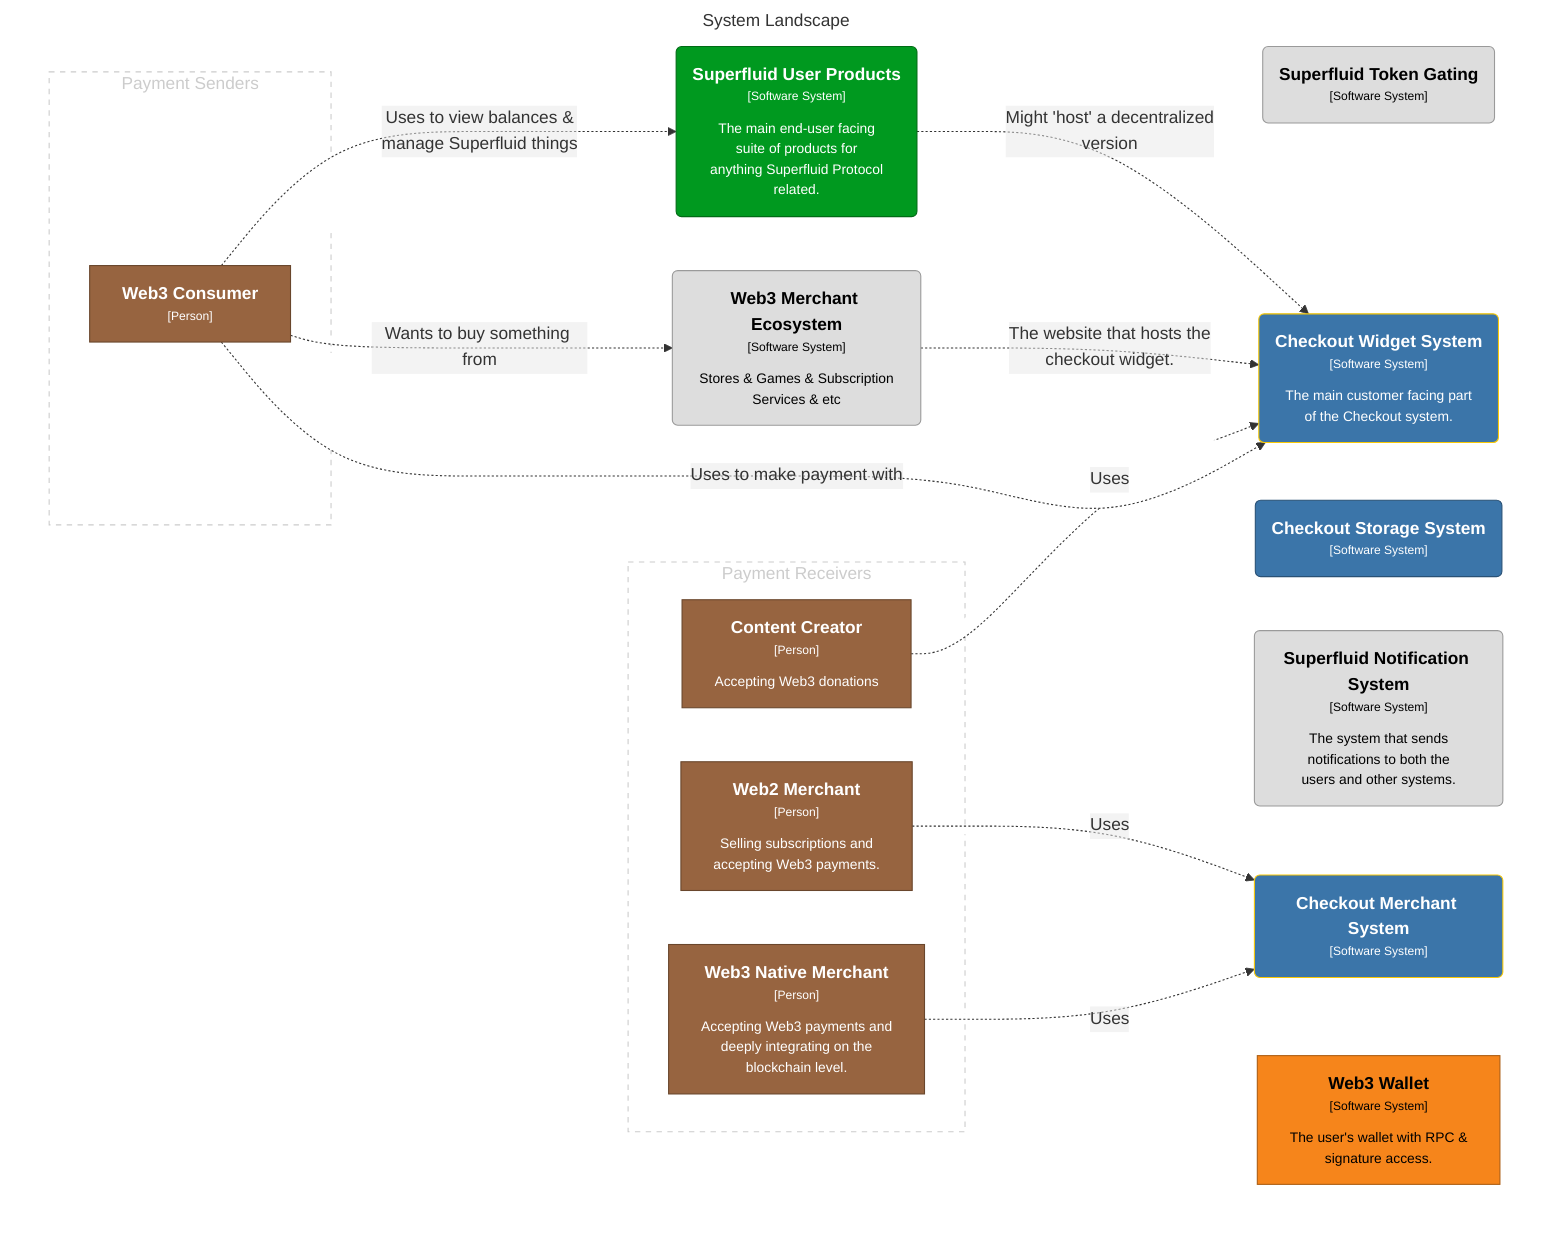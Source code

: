 graph TB
  linkStyle default fill:#ffffff

  subgraph diagram [System Landscape]
    style diagram fill:#ffffff,stroke:#ffffff

    subgraph group1 [Payment Receivers]
      style group1 fill:#ffffff,stroke:#cccccc,color:#cccccc,stroke-dasharray:5

      58["<div style='font-weight: bold'>Content Creator</div><div style='font-size: 70%; margin-top: 0px'>[Person]</div><div style='font-size: 80%; margin-top:10px'>Accepting Web3 donations</div>"]
      style 58 fill:#976440,stroke:#69462c,color:#ffffff
      61["<div style='font-weight: bold'>Web2 Merchant</div><div style='font-size: 70%; margin-top: 0px'>[Person]</div><div style='font-size: 80%; margin-top:10px'>Selling subscriptions and<br />accepting Web3 payments.</div>"]
      style 61 fill:#976440,stroke:#69462c,color:#ffffff
      63["<div style='font-weight: bold'>Web3 Native Merchant</div><div style='font-size: 70%; margin-top: 0px'>[Person]</div><div style='font-size: 80%; margin-top:10px'>Accepting Web3 payments and<br />deeply integrating on the<br />blockchain level.</div>"]
      style 63 fill:#976440,stroke:#69462c,color:#ffffff
    end

    subgraph group2 [Payment Senders]
      style group2 fill:#ffffff,stroke:#cccccc,color:#cccccc,stroke-dasharray:5

      65["<div style='font-weight: bold'>Web3 Consumer</div><div style='font-size: 70%; margin-top: 0px'>[Person]</div>"]
      style 65 fill:#976440,stroke:#69462c,color:#ffffff
    end

    1("<div style='font-weight: bold'>Superfluid Token Gating</div><div style='font-size: 70%; margin-top: 0px'>[Software System]</div>")
    style 1 fill:#dddddd,stroke:#9a9a9a,color:#000000
    3("<div style='font-weight: bold'>Checkout Widget System</div><div style='font-size: 70%; margin-top: 0px'>[Software System]</div><div style='font-size: 80%; margin-top:10px'>The main customer facing part<br />of the Checkout system.</div>")
    style 3 fill:#3b75a9,stroke:#f8c806,color:#ffffff
    32("<div style='font-weight: bold'>Checkout Storage System</div><div style='font-size: 70%; margin-top: 0px'>[Software System]</div>")
    style 32 fill:#3b75a9,stroke:#295176,color:#ffffff
    35("<div style='font-weight: bold'>Superfluid Notification System</div><div style='font-size: 70%; margin-top: 0px'>[Software System]</div><div style='font-size: 80%; margin-top:10px'>The system that sends<br />notifications to both the<br />users and other systems.</div>")
    style 35 fill:#dddddd,stroke:#9a9a9a,color:#000000
    37("<div style='font-weight: bold'>Checkout Merchant System</div><div style='font-size: 70%; margin-top: 0px'>[Software System]</div>")
    style 37 fill:#3b75a9,stroke:#f8c806,color:#ffffff
    40("<div style='font-weight: bold'>Superfluid User Products</div><div style='font-size: 70%; margin-top: 0px'>[Software System]</div><div style='font-size: 80%; margin-top:10px'>The main end-user facing<br />suite of products for<br />anything Superfluid Protocol<br />related.</div>")
    style 40 fill:#00991f,stroke:#006b15,color:#ffffff
    54["<div style='font-weight: bold'>Web3 Wallet</div><div style='font-size: 70%; margin-top: 0px'>[Software System]</div><div style='font-size: 80%; margin-top:10px'>The user's wallet with RPC &<br />signature access.</div>"]
    style 54 fill:#f6851b,stroke:#ac5d12,color:#000000
    55("<div style='font-weight: bold'>Web3 Merchant Ecosystem</div><div style='font-size: 70%; margin-top: 0px'>[Software System]</div><div style='font-size: 80%; margin-top:10px'>Stores & Games & Subscription<br />Services & etc</div>")
    style 55 fill:#dddddd,stroke:#9a9a9a,color:#000000

    40-. "<div>Might 'host' a decentralized<br />version</div><div style='font-size: 70%'></div>" .->3
    55-. "<div>The website that hosts the<br />checkout widget.</div><div style='font-size: 70%'></div>" .->3
    58-. "<div>Uses</div><div style='font-size: 70%'></div>" .->3
    61-. "<div>Uses</div><div style='font-size: 70%'></div>" .->37
    63-. "<div>Uses</div><div style='font-size: 70%'></div>" .->37
    65-. "<div>Uses to view balances &<br />manage Superfluid things</div><div style='font-size: 70%'></div>" .->40
    65-. "<div>Wants to buy something from</div><div style='font-size: 70%'></div>" .->55
    65-. "<div>Uses to make payment with</div><div style='font-size: 70%'></div>" .->3
  end